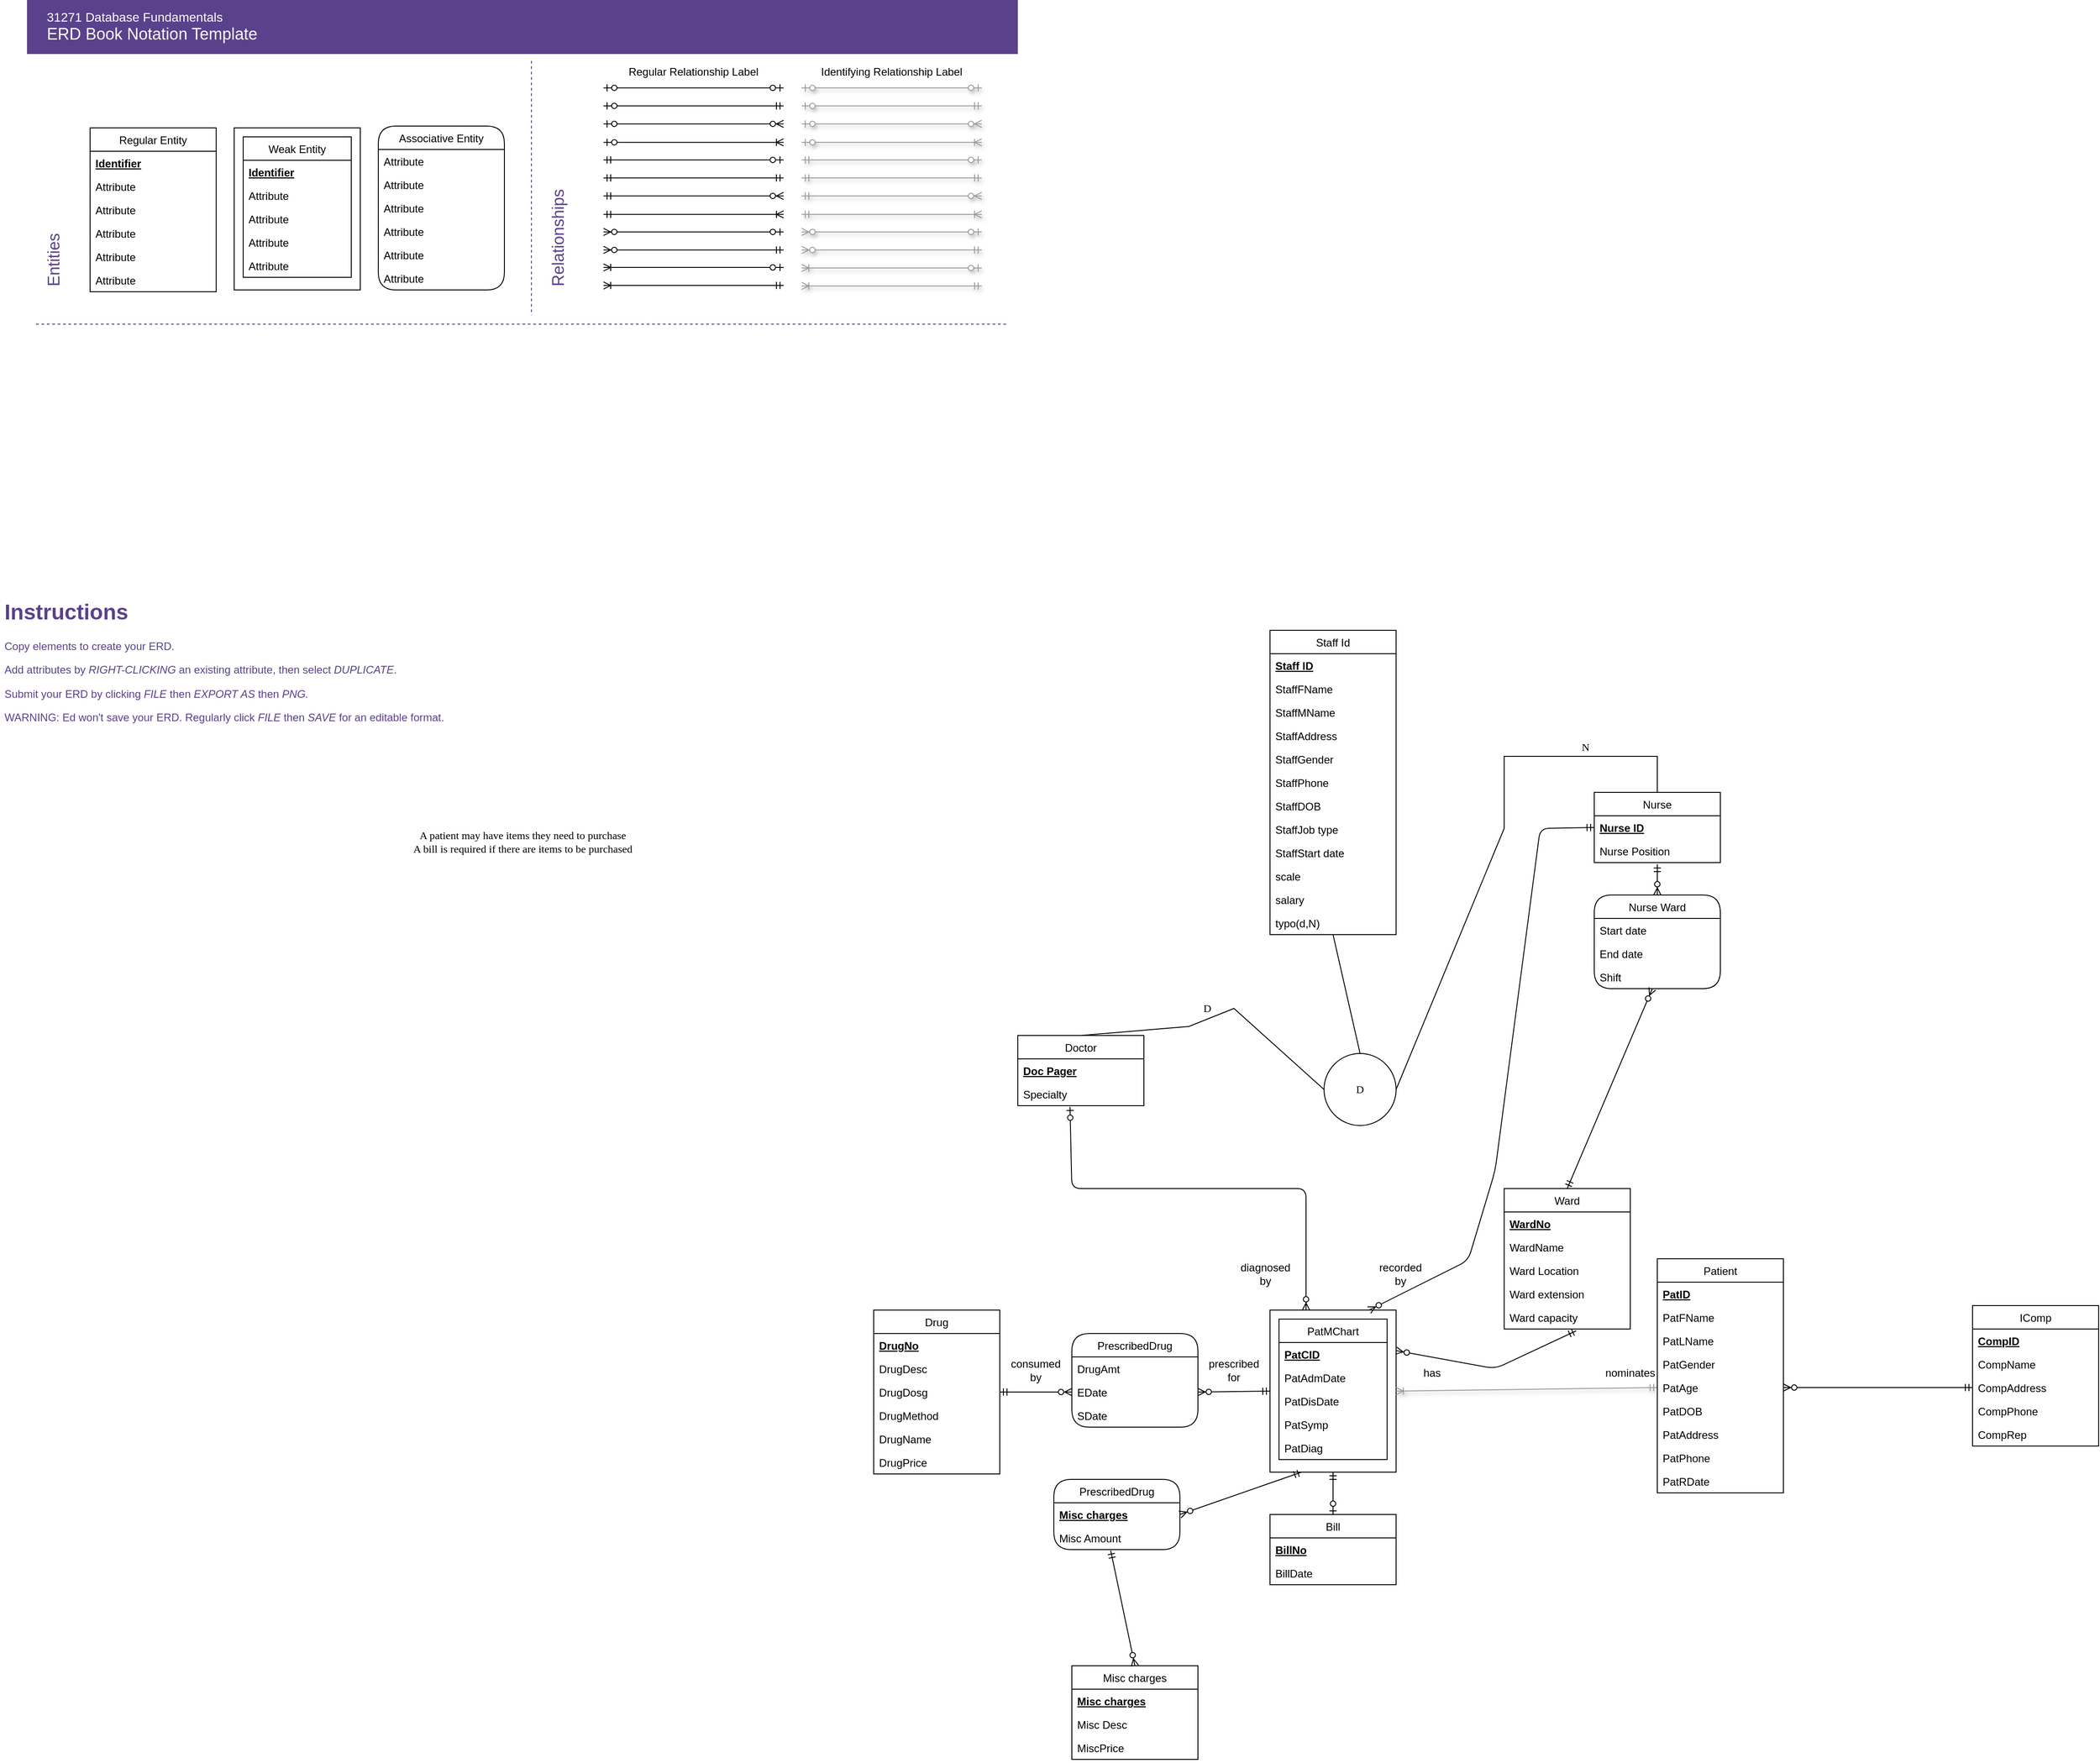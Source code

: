 <mxfile version="17.1.3" type="github"><diagram id="uHXWAfgY_BQdF48aE8OW" name="Page-1"><mxGraphModel dx="4537" dy="2720" grid="1" gridSize="10" guides="1" tooltips="1" connect="1" arrows="1" fold="1" page="1" pageScale="1" pageWidth="1100" pageHeight="850" background="none" math="0" shadow="0"><root><mxCell id="0"/><mxCell id="1" parent="0"/><mxCell id="tiVoxf1GubQrtwCmeqK4-1" value="&lt;font style=&quot;font-size: 14px&quot;&gt;&lt;span style=&quot;white-space: normal&quot;&gt;31271 Database Fundamentals&lt;/span&gt;&lt;br style=&quot;white-space: normal&quot;&gt;&lt;/font&gt;&lt;span style=&quot;font-size: 18px ; white-space: normal&quot;&gt;ERD Book Notation Template&lt;/span&gt;" style="rounded=0;whiteSpace=wrap;html=1;fillColor=#5a418c;strokeColor=none;fontColor=#FFFFFF;align=left;spacingLeft=20;" parent="1" vertex="1"><mxGeometry x="-440" y="-600" width="1100" height="60" as="geometry"/></mxCell><mxCell id="bdP0fujN7K_jf-dvBa7j-1" value="Regular Entity" style="swimlane;fontStyle=0;childLayout=stackLayout;horizontal=1;startSize=26;horizontalStack=0;resizeParent=1;resizeParentMax=0;resizeLast=0;collapsible=1;marginBottom=0;" parent="1" vertex="1"><mxGeometry x="-370" y="-458" width="140" height="182" as="geometry"/></mxCell><mxCell id="bdP0fujN7K_jf-dvBa7j-2" value="Identifier" style="text;strokeColor=none;fillColor=none;align=left;verticalAlign=top;spacingLeft=4;spacingRight=4;overflow=hidden;rotatable=0;points=[[0,0.5],[1,0.5]];portConstraint=eastwest;fontStyle=5" parent="bdP0fujN7K_jf-dvBa7j-1" vertex="1"><mxGeometry y="26" width="140" height="26" as="geometry"/></mxCell><mxCell id="bdP0fujN7K_jf-dvBa7j-3" value="Attribute" style="text;strokeColor=none;fillColor=none;align=left;verticalAlign=top;spacingLeft=4;spacingRight=4;overflow=hidden;rotatable=0;points=[[0,0.5],[1,0.5]];portConstraint=eastwest;" parent="bdP0fujN7K_jf-dvBa7j-1" vertex="1"><mxGeometry y="52" width="140" height="26" as="geometry"/></mxCell><mxCell id="bdP0fujN7K_jf-dvBa7j-4" value="Attribute" style="text;strokeColor=none;fillColor=none;align=left;verticalAlign=top;spacingLeft=4;spacingRight=4;overflow=hidden;rotatable=0;points=[[0,0.5],[1,0.5]];portConstraint=eastwest;" parent="bdP0fujN7K_jf-dvBa7j-1" vertex="1"><mxGeometry y="78" width="140" height="26" as="geometry"/></mxCell><mxCell id="bdP0fujN7K_jf-dvBa7j-7" value="Attribute" style="text;strokeColor=none;fillColor=none;align=left;verticalAlign=top;spacingLeft=4;spacingRight=4;overflow=hidden;rotatable=0;points=[[0,0.5],[1,0.5]];portConstraint=eastwest;" parent="bdP0fujN7K_jf-dvBa7j-1" vertex="1"><mxGeometry y="104" width="140" height="26" as="geometry"/></mxCell><mxCell id="bdP0fujN7K_jf-dvBa7j-8" value="Attribute" style="text;strokeColor=none;fillColor=none;align=left;verticalAlign=top;spacingLeft=4;spacingRight=4;overflow=hidden;rotatable=0;points=[[0,0.5],[1,0.5]];portConstraint=eastwest;" parent="bdP0fujN7K_jf-dvBa7j-1" vertex="1"><mxGeometry y="130" width="140" height="26" as="geometry"/></mxCell><mxCell id="bdP0fujN7K_jf-dvBa7j-9" value="Attribute" style="text;strokeColor=none;fillColor=none;align=left;verticalAlign=top;spacingLeft=4;spacingRight=4;overflow=hidden;rotatable=0;points=[[0,0.5],[1,0.5]];portConstraint=eastwest;" parent="bdP0fujN7K_jf-dvBa7j-1" vertex="1"><mxGeometry y="156" width="140" height="26" as="geometry"/></mxCell><mxCell id="bdP0fujN7K_jf-dvBa7j-17" value="Associative Entity" style="swimlane;fontStyle=0;childLayout=stackLayout;horizontal=1;startSize=26;horizontalStack=0;resizeParent=1;resizeParentMax=0;resizeLast=0;collapsible=1;marginBottom=0;labelBorderColor=none;perimeterSpacing=0;swimlaneFillColor=none;rounded=1;arcSize=25;" parent="1" vertex="1"><mxGeometry x="-50" y="-460" width="140" height="182" as="geometry"/></mxCell><mxCell id="bdP0fujN7K_jf-dvBa7j-19" value="Attribute" style="text;strokeColor=none;fillColor=none;align=left;verticalAlign=top;spacingLeft=4;spacingRight=4;overflow=hidden;rotatable=0;points=[[0,0.5],[1,0.5]];portConstraint=eastwest;" parent="bdP0fujN7K_jf-dvBa7j-17" vertex="1"><mxGeometry y="26" width="140" height="26" as="geometry"/></mxCell><mxCell id="bdP0fujN7K_jf-dvBa7j-20" value="Attribute" style="text;strokeColor=none;fillColor=none;align=left;verticalAlign=top;spacingLeft=4;spacingRight=4;overflow=hidden;rotatable=0;points=[[0,0.5],[1,0.5]];portConstraint=eastwest;" parent="bdP0fujN7K_jf-dvBa7j-17" vertex="1"><mxGeometry y="52" width="140" height="26" as="geometry"/></mxCell><mxCell id="bdP0fujN7K_jf-dvBa7j-21" value="Attribute" style="text;strokeColor=none;fillColor=none;align=left;verticalAlign=top;spacingLeft=4;spacingRight=4;overflow=hidden;rotatable=0;points=[[0,0.5],[1,0.5]];portConstraint=eastwest;" parent="bdP0fujN7K_jf-dvBa7j-17" vertex="1"><mxGeometry y="78" width="140" height="26" as="geometry"/></mxCell><mxCell id="bdP0fujN7K_jf-dvBa7j-22" value="Attribute" style="text;strokeColor=none;fillColor=none;align=left;verticalAlign=top;spacingLeft=4;spacingRight=4;overflow=hidden;rotatable=0;points=[[0,0.5],[1,0.5]];portConstraint=eastwest;" parent="bdP0fujN7K_jf-dvBa7j-17" vertex="1"><mxGeometry y="104" width="140" height="26" as="geometry"/></mxCell><mxCell id="bdP0fujN7K_jf-dvBa7j-23" value="Attribute" style="text;strokeColor=none;fillColor=none;align=left;verticalAlign=top;spacingLeft=4;spacingRight=4;overflow=hidden;rotatable=0;points=[[0,0.5],[1,0.5]];portConstraint=eastwest;" parent="bdP0fujN7K_jf-dvBa7j-17" vertex="1"><mxGeometry y="130" width="140" height="26" as="geometry"/></mxCell><mxCell id="tiVoxf1GubQrtwCmeqK4-78" value="Attribute" style="text;strokeColor=none;fillColor=none;align=left;verticalAlign=top;spacingLeft=4;spacingRight=4;overflow=hidden;rotatable=0;points=[[0,0.5],[1,0.5]];portConstraint=eastwest;" parent="bdP0fujN7K_jf-dvBa7j-17" vertex="1"><mxGeometry y="156" width="140" height="26" as="geometry"/></mxCell><mxCell id="bdP0fujN7K_jf-dvBa7j-25" value="" style="endArrow=ERzeroToOne;html=1;startArrow=ERzeroToOne;startFill=1;endFill=1;" parent="1" edge="1"><mxGeometry width="50" height="50" relative="1" as="geometry"><mxPoint x="200" y="-502.42" as="sourcePoint"/><mxPoint x="400" y="-502.42" as="targetPoint"/></mxGeometry></mxCell><mxCell id="bdP0fujN7K_jf-dvBa7j-27" value="" style="shape=link;html=1;startSize=26;strokeColor=none;" parent="1" edge="1"><mxGeometry width="50" height="50" relative="1" as="geometry"><mxPoint x="420" y="-503.42" as="sourcePoint"/><mxPoint x="620" y="-503.42" as="targetPoint"/></mxGeometry></mxCell><mxCell id="bdP0fujN7K_jf-dvBa7j-29" value="Entities" style="text;html=1;strokeColor=none;fillColor=none;align=left;verticalAlign=middle;whiteSpace=wrap;rounded=0;shadow=0;startSize=26;fontSize=18;fontColor=#5A418C;rotation=-90;" parent="1" vertex="1"><mxGeometry x="-490" y="-370" width="160" height="20" as="geometry"/></mxCell><mxCell id="bdP0fujN7K_jf-dvBa7j-30" value="Relationships" style="text;html=1;strokeColor=none;fillColor=none;align=left;verticalAlign=middle;whiteSpace=wrap;rounded=0;shadow=0;startSize=26;fontSize=18;fontColor=#5A418C;rotation=-90;" parent="1" vertex="1"><mxGeometry x="70" y="-370" width="160" height="20" as="geometry"/></mxCell><mxCell id="bdP0fujN7K_jf-dvBa7j-31" value="&lt;font style=&quot;font-size: 12px&quot;&gt;Regular Relationship Label&lt;/font&gt;" style="text;html=1;strokeColor=none;fillColor=none;align=center;verticalAlign=middle;whiteSpace=wrap;rounded=0;shadow=0;startSize=26;fontSize=18;" parent="1" vertex="1"><mxGeometry x="200" y="-532.42" width="200" height="20" as="geometry"/></mxCell><mxCell id="bdP0fujN7K_jf-dvBa7j-32" value="&lt;font style=&quot;font-size: 12px&quot;&gt;Identifying Relationship Label&lt;/font&gt;" style="text;html=1;strokeColor=none;fillColor=none;align=center;verticalAlign=middle;whiteSpace=wrap;rounded=0;shadow=0;startSize=26;fontSize=18;" parent="1" vertex="1"><mxGeometry x="420" y="-532.42" width="200" height="20" as="geometry"/></mxCell><mxCell id="bdP0fujN7K_jf-dvBa7j-33" value="" style="endArrow=ERmandOne;html=1;startArrow=ERzeroToOne;startFill=1;endFill=0;" parent="1" edge="1"><mxGeometry width="50" height="50" relative="1" as="geometry"><mxPoint x="200" y="-482.42" as="sourcePoint"/><mxPoint x="400" y="-482.42" as="targetPoint"/></mxGeometry></mxCell><mxCell id="bdP0fujN7K_jf-dvBa7j-34" value="" style="endArrow=ERzeroToMany;html=1;startArrow=ERzeroToOne;startFill=1;endFill=1;" parent="1" edge="1"><mxGeometry width="50" height="50" relative="1" as="geometry"><mxPoint x="200" y="-462.42" as="sourcePoint"/><mxPoint x="400" y="-462.42" as="targetPoint"/></mxGeometry></mxCell><mxCell id="bdP0fujN7K_jf-dvBa7j-35" value="" style="endArrow=ERoneToMany;html=1;startArrow=ERzeroToOne;startFill=1;endFill=0;" parent="1" edge="1"><mxGeometry width="50" height="50" relative="1" as="geometry"><mxPoint x="200" y="-441.92" as="sourcePoint"/><mxPoint x="400" y="-441.92" as="targetPoint"/></mxGeometry></mxCell><mxCell id="bdP0fujN7K_jf-dvBa7j-36" value="" style="endArrow=ERzeroToOne;html=1;startArrow=ERmandOne;startFill=0;endFill=1;" parent="1" edge="1"><mxGeometry width="50" height="50" relative="1" as="geometry"><mxPoint x="200" y="-422.42" as="sourcePoint"/><mxPoint x="400" y="-422.42" as="targetPoint"/></mxGeometry></mxCell><mxCell id="bdP0fujN7K_jf-dvBa7j-37" value="" style="endArrow=ERmandOne;html=1;startArrow=ERmandOne;startFill=0;endFill=0;" parent="1" edge="1"><mxGeometry width="50" height="50" relative="1" as="geometry"><mxPoint x="200" y="-402.42" as="sourcePoint"/><mxPoint x="400" y="-402.42" as="targetPoint"/></mxGeometry></mxCell><mxCell id="bdP0fujN7K_jf-dvBa7j-38" value="" style="endArrow=ERzeroToMany;html=1;startArrow=ERmandOne;startFill=0;endFill=1;" parent="1" edge="1"><mxGeometry width="50" height="50" relative="1" as="geometry"><mxPoint x="200" y="-382.42" as="sourcePoint"/><mxPoint x="400" y="-382.42" as="targetPoint"/></mxGeometry></mxCell><mxCell id="bdP0fujN7K_jf-dvBa7j-39" value="" style="endArrow=ERoneToMany;html=1;startArrow=ERmandOne;startFill=0;endFill=0;" parent="1" edge="1"><mxGeometry width="50" height="50" relative="1" as="geometry"><mxPoint x="200" y="-361.92" as="sourcePoint"/><mxPoint x="400" y="-361.92" as="targetPoint"/></mxGeometry></mxCell><mxCell id="bdP0fujN7K_jf-dvBa7j-45" value="" style="group" parent="1" vertex="1" connectable="0"><mxGeometry x="-210" y="-458" width="140" height="180" as="geometry"/></mxCell><mxCell id="bdP0fujN7K_jf-dvBa7j-44" value="" style="group" parent="bdP0fujN7K_jf-dvBa7j-45" vertex="1" connectable="0"><mxGeometry width="140" height="180" as="geometry"/></mxCell><mxCell id="bdP0fujN7K_jf-dvBa7j-24" value="" style="rounded=0;whiteSpace=wrap;html=1;shadow=0;startSize=26;" parent="bdP0fujN7K_jf-dvBa7j-44" vertex="1"><mxGeometry width="140" height="180" as="geometry"/></mxCell><mxCell id="bdP0fujN7K_jf-dvBa7j-10" value="Weak Entity" style="swimlane;fontStyle=0;childLayout=stackLayout;horizontal=1;startSize=26;horizontalStack=0;resizeParent=1;resizeParentMax=0;resizeLast=0;collapsible=1;marginBottom=0;labelBorderColor=none;perimeterSpacing=0;swimlaneFillColor=none;fillColor=#FFFFFF;" parent="bdP0fujN7K_jf-dvBa7j-44" vertex="1"><mxGeometry x="10" y="10" width="120" height="156" as="geometry"/></mxCell><mxCell id="bdP0fujN7K_jf-dvBa7j-11" value="Identifier" style="text;strokeColor=none;fillColor=none;align=left;verticalAlign=top;spacingLeft=4;spacingRight=4;overflow=hidden;rotatable=0;points=[[0,0.5],[1,0.5]];portConstraint=eastwest;fontStyle=5" parent="bdP0fujN7K_jf-dvBa7j-10" vertex="1"><mxGeometry y="26" width="120" height="26" as="geometry"/></mxCell><mxCell id="bdP0fujN7K_jf-dvBa7j-12" value="Attribute" style="text;strokeColor=none;fillColor=none;align=left;verticalAlign=top;spacingLeft=4;spacingRight=4;overflow=hidden;rotatable=0;points=[[0,0.5],[1,0.5]];portConstraint=eastwest;" parent="bdP0fujN7K_jf-dvBa7j-10" vertex="1"><mxGeometry y="52" width="120" height="26" as="geometry"/></mxCell><mxCell id="bdP0fujN7K_jf-dvBa7j-13" value="Attribute" style="text;strokeColor=none;fillColor=none;align=left;verticalAlign=top;spacingLeft=4;spacingRight=4;overflow=hidden;rotatable=0;points=[[0,0.5],[1,0.5]];portConstraint=eastwest;" parent="bdP0fujN7K_jf-dvBa7j-10" vertex="1"><mxGeometry y="78" width="120" height="26" as="geometry"/></mxCell><mxCell id="bdP0fujN7K_jf-dvBa7j-14" value="Attribute" style="text;strokeColor=none;fillColor=none;align=left;verticalAlign=top;spacingLeft=4;spacingRight=4;overflow=hidden;rotatable=0;points=[[0,0.5],[1,0.5]];portConstraint=eastwest;" parent="bdP0fujN7K_jf-dvBa7j-10" vertex="1"><mxGeometry y="104" width="120" height="26" as="geometry"/></mxCell><mxCell id="bdP0fujN7K_jf-dvBa7j-15" value="Attribute" style="text;strokeColor=none;fillColor=none;align=left;verticalAlign=top;spacingLeft=4;spacingRight=4;overflow=hidden;rotatable=0;points=[[0,0.5],[1,0.5]];portConstraint=eastwest;" parent="bdP0fujN7K_jf-dvBa7j-10" vertex="1"><mxGeometry y="130" width="120" height="26" as="geometry"/></mxCell><mxCell id="bdP0fujN7K_jf-dvBa7j-46" value="" style="endArrow=ERzeroToOne;html=1;startArrow=ERzeroToMany;startFill=1;endFill=1;" parent="1" edge="1"><mxGeometry width="50" height="50" relative="1" as="geometry"><mxPoint x="200" y="-342.42" as="sourcePoint"/><mxPoint x="400" y="-342.42" as="targetPoint"/></mxGeometry></mxCell><mxCell id="bdP0fujN7K_jf-dvBa7j-47" value="" style="endArrow=ERmandOne;html=1;startArrow=ERzeroToMany;startFill=1;endFill=0;" parent="1" edge="1"><mxGeometry width="50" height="50" relative="1" as="geometry"><mxPoint x="200" y="-322.42" as="sourcePoint"/><mxPoint x="400" y="-322.42" as="targetPoint"/></mxGeometry></mxCell><mxCell id="bdP0fujN7K_jf-dvBa7j-50" value="" style="endArrow=ERzeroToOne;html=1;startArrow=ERoneToMany;startFill=0;endFill=1;" parent="1" edge="1"><mxGeometry width="50" height="50" relative="1" as="geometry"><mxPoint x="200" y="-302.99" as="sourcePoint"/><mxPoint x="400" y="-302.99" as="targetPoint"/></mxGeometry></mxCell><mxCell id="bdP0fujN7K_jf-dvBa7j-51" value="" style="endArrow=ERmandOne;html=1;startArrow=ERoneToMany;startFill=0;endFill=0;" parent="1" edge="1"><mxGeometry width="50" height="50" relative="1" as="geometry"><mxPoint x="200" y="-282.99" as="sourcePoint"/><mxPoint x="400" y="-282.99" as="targetPoint"/></mxGeometry></mxCell><mxCell id="bdP0fujN7K_jf-dvBa7j-71" value="" style="endArrow=ERzeroToOne;html=1;startArrow=ERzeroToOne;startFill=1;endFill=1;shadow=1;strokeColor=#999999;" parent="1" edge="1"><mxGeometry width="50" height="50" relative="1" as="geometry"><mxPoint x="420" y="-502.42" as="sourcePoint"/><mxPoint x="620" y="-502.42" as="targetPoint"/></mxGeometry></mxCell><mxCell id="bdP0fujN7K_jf-dvBa7j-72" value="" style="endArrow=ERmandOne;html=1;startArrow=ERzeroToOne;startFill=1;endFill=0;shadow=1;strokeColor=#999999;" parent="1" edge="1"><mxGeometry width="50" height="50" relative="1" as="geometry"><mxPoint x="420" y="-482.42" as="sourcePoint"/><mxPoint x="620" y="-482.42" as="targetPoint"/></mxGeometry></mxCell><mxCell id="bdP0fujN7K_jf-dvBa7j-73" value="" style="endArrow=ERzeroToMany;html=1;startArrow=ERzeroToOne;startFill=1;endFill=1;shadow=1;strokeColor=#999999;" parent="1" edge="1"><mxGeometry width="50" height="50" relative="1" as="geometry"><mxPoint x="420" y="-462.42" as="sourcePoint"/><mxPoint x="620" y="-462.42" as="targetPoint"/></mxGeometry></mxCell><mxCell id="bdP0fujN7K_jf-dvBa7j-74" value="" style="endArrow=ERoneToMany;html=1;startArrow=ERzeroToOne;startFill=1;endFill=0;shadow=1;strokeColor=#999999;" parent="1" edge="1"><mxGeometry width="50" height="50" relative="1" as="geometry"><mxPoint x="420" y="-441.92" as="sourcePoint"/><mxPoint x="620" y="-441.92" as="targetPoint"/></mxGeometry></mxCell><mxCell id="bdP0fujN7K_jf-dvBa7j-75" value="" style="endArrow=ERzeroToOne;html=1;startArrow=ERmandOne;startFill=0;endFill=1;shadow=1;strokeColor=#999999;" parent="1" edge="1"><mxGeometry width="50" height="50" relative="1" as="geometry"><mxPoint x="420" y="-422.42" as="sourcePoint"/><mxPoint x="620" y="-422.42" as="targetPoint"/></mxGeometry></mxCell><mxCell id="bdP0fujN7K_jf-dvBa7j-76" value="" style="endArrow=ERmandOne;html=1;startArrow=ERmandOne;startFill=0;endFill=0;shadow=1;strokeColor=#999999;" parent="1" edge="1"><mxGeometry width="50" height="50" relative="1" as="geometry"><mxPoint x="420" y="-402.42" as="sourcePoint"/><mxPoint x="620" y="-402.42" as="targetPoint"/></mxGeometry></mxCell><mxCell id="bdP0fujN7K_jf-dvBa7j-77" value="" style="endArrow=ERzeroToMany;html=1;startArrow=ERmandOne;startFill=0;endFill=1;shadow=1;strokeColor=#999999;" parent="1" edge="1"><mxGeometry width="50" height="50" relative="1" as="geometry"><mxPoint x="420" y="-382.42" as="sourcePoint"/><mxPoint x="620" y="-382.42" as="targetPoint"/></mxGeometry></mxCell><mxCell id="bdP0fujN7K_jf-dvBa7j-78" value="" style="endArrow=ERoneToMany;html=1;startArrow=ERmandOne;startFill=0;endFill=0;shadow=1;strokeColor=#999999;" parent="1" edge="1"><mxGeometry width="50" height="50" relative="1" as="geometry"><mxPoint x="420" y="-361.92" as="sourcePoint"/><mxPoint x="620" y="-361.92" as="targetPoint"/></mxGeometry></mxCell><mxCell id="bdP0fujN7K_jf-dvBa7j-79" value="" style="endArrow=ERzeroToOne;html=1;startArrow=ERzeroToMany;startFill=1;endFill=1;shadow=1;strokeColor=#999999;" parent="1" edge="1"><mxGeometry width="50" height="50" relative="1" as="geometry"><mxPoint x="420" y="-342.42" as="sourcePoint"/><mxPoint x="620" y="-342.42" as="targetPoint"/></mxGeometry></mxCell><mxCell id="bdP0fujN7K_jf-dvBa7j-80" value="" style="endArrow=ERmandOne;html=1;startArrow=ERzeroToMany;startFill=1;endFill=0;shadow=1;strokeColor=#999999;" parent="1" edge="1"><mxGeometry width="50" height="50" relative="1" as="geometry"><mxPoint x="420" y="-322.42" as="sourcePoint"/><mxPoint x="620" y="-322.42" as="targetPoint"/></mxGeometry></mxCell><mxCell id="bdP0fujN7K_jf-dvBa7j-83" value="" style="endArrow=ERzeroToOne;html=1;startArrow=ERoneToMany;startFill=0;endFill=1;shadow=1;strokeColor=#999999;" parent="1" edge="1"><mxGeometry width="50" height="50" relative="1" as="geometry"><mxPoint x="420" y="-302.42" as="sourcePoint"/><mxPoint x="620" y="-302.42" as="targetPoint"/></mxGeometry></mxCell><mxCell id="bdP0fujN7K_jf-dvBa7j-84" value="" style="endArrow=ERmandOne;html=1;startArrow=ERoneToMany;startFill=0;endFill=0;shadow=1;strokeColor=#999999;" parent="1" edge="1"><mxGeometry width="50" height="50" relative="1" as="geometry"><mxPoint x="420" y="-282.42" as="sourcePoint"/><mxPoint x="620" y="-282.42" as="targetPoint"/></mxGeometry></mxCell><mxCell id="tiVoxf1GubQrtwCmeqK4-3" value="" style="endArrow=none;html=1;fontColor=#5A418C;strokeColor=#5A418C;dashed=1;" parent="1" edge="1"><mxGeometry width="50" height="50" relative="1" as="geometry"><mxPoint x="-430" y="-240" as="sourcePoint"/><mxPoint x="650" y="-240" as="targetPoint"/></mxGeometry></mxCell><mxCell id="tiVoxf1GubQrtwCmeqK4-4" value="" style="endArrow=none;html=1;fontColor=#5A418C;strokeColor=#5A418C;dashed=1;" parent="1" edge="1"><mxGeometry width="50" height="50" relative="1" as="geometry"><mxPoint x="120" y="-532.42" as="sourcePoint"/><mxPoint x="120" y="-250" as="targetPoint"/></mxGeometry></mxCell><mxCell id="tiVoxf1GubQrtwCmeqK4-5" value="&lt;h1&gt;Instructions&lt;/h1&gt;&lt;p&gt;&lt;span&gt;Copy elements to create your ERD.&lt;/span&gt;&lt;/p&gt;&lt;p&gt;Add attributes by &lt;i&gt;RIGHT-CLICKING&lt;/i&gt; an existing attribute, then select&amp;nbsp;&lt;i&gt;DUPLICATE&lt;/i&gt;.&lt;/p&gt;&lt;p&gt;&lt;span&gt;Submit your ERD by clicking&amp;nbsp;&lt;/span&gt;&lt;i&gt;FILE&lt;/i&gt;&lt;span&gt; then &lt;/span&gt;&lt;i&gt;EXPORT AS&lt;/i&gt;&lt;span&gt; then&amp;nbsp;&lt;/span&gt;&lt;i&gt;PNG.&lt;/i&gt;&lt;br&gt;&lt;/p&gt;&lt;p&gt;WARNING: Ed won't save your ERD. Regularly click &lt;i&gt;FILE &lt;/i&gt;then &lt;i&gt;SAVE &lt;/i&gt;for an editable format.&lt;/p&gt;&lt;i&gt;&lt;br&gt;&lt;/i&gt;" style="text;html=1;strokeColor=none;fillColor=none;spacing=5;spacingTop=-20;whiteSpace=wrap;overflow=hidden;rounded=0;fontColor=#5A418C;align=left;" parent="1" vertex="1"><mxGeometry x="-470" y="60" width="510" height="150" as="geometry"/></mxCell><mxCell id="NVVWkdem0UoYkDnMdLTG-27" value="" style="group" parent="1" vertex="1" connectable="0"><mxGeometry x="940" y="855" width="140" height="180" as="geometry"/></mxCell><mxCell id="NVVWkdem0UoYkDnMdLTG-28" value="" style="group" parent="NVVWkdem0UoYkDnMdLTG-27" vertex="1" connectable="0"><mxGeometry width="140" height="180" as="geometry"/></mxCell><mxCell id="NVVWkdem0UoYkDnMdLTG-29" value="" style="rounded=0;whiteSpace=wrap;html=1;shadow=0;startSize=26;" parent="NVVWkdem0UoYkDnMdLTG-28" vertex="1"><mxGeometry width="140" height="180" as="geometry"/></mxCell><mxCell id="NVVWkdem0UoYkDnMdLTG-30" value="PatMChart" style="swimlane;fontStyle=0;childLayout=stackLayout;horizontal=1;startSize=26;horizontalStack=0;resizeParent=1;resizeParentMax=0;resizeLast=0;collapsible=1;marginBottom=0;labelBorderColor=none;perimeterSpacing=0;swimlaneFillColor=none;fillColor=#FFFFFF;" parent="NVVWkdem0UoYkDnMdLTG-28" vertex="1"><mxGeometry x="10" y="10" width="120" height="156" as="geometry"/></mxCell><mxCell id="NVVWkdem0UoYkDnMdLTG-31" value="PatCID" style="text;strokeColor=none;fillColor=none;align=left;verticalAlign=top;spacingLeft=4;spacingRight=4;overflow=hidden;rotatable=0;points=[[0,0.5],[1,0.5]];portConstraint=eastwest;fontStyle=5" parent="NVVWkdem0UoYkDnMdLTG-30" vertex="1"><mxGeometry y="26" width="120" height="26" as="geometry"/></mxCell><mxCell id="NVVWkdem0UoYkDnMdLTG-32" value="PatAdmDate" style="text;strokeColor=none;fillColor=none;align=left;verticalAlign=top;spacingLeft=4;spacingRight=4;overflow=hidden;rotatable=0;points=[[0,0.5],[1,0.5]];portConstraint=eastwest;" parent="NVVWkdem0UoYkDnMdLTG-30" vertex="1"><mxGeometry y="52" width="120" height="26" as="geometry"/></mxCell><mxCell id="NVVWkdem0UoYkDnMdLTG-33" value="PatDisDate" style="text;strokeColor=none;fillColor=none;align=left;verticalAlign=top;spacingLeft=4;spacingRight=4;overflow=hidden;rotatable=0;points=[[0,0.5],[1,0.5]];portConstraint=eastwest;" parent="NVVWkdem0UoYkDnMdLTG-30" vertex="1"><mxGeometry y="78" width="120" height="26" as="geometry"/></mxCell><mxCell id="NVVWkdem0UoYkDnMdLTG-34" value="PatSymp" style="text;strokeColor=none;fillColor=none;align=left;verticalAlign=top;spacingLeft=4;spacingRight=4;overflow=hidden;rotatable=0;points=[[0,0.5],[1,0.5]];portConstraint=eastwest;" parent="NVVWkdem0UoYkDnMdLTG-30" vertex="1"><mxGeometry y="104" width="120" height="26" as="geometry"/></mxCell><mxCell id="NVVWkdem0UoYkDnMdLTG-35" value="PatDiag" style="text;strokeColor=none;fillColor=none;align=left;verticalAlign=top;spacingLeft=4;spacingRight=4;overflow=hidden;rotatable=0;points=[[0,0.5],[1,0.5]];portConstraint=eastwest;" parent="NVVWkdem0UoYkDnMdLTG-30" vertex="1"><mxGeometry y="130" width="120" height="26" as="geometry"/></mxCell><mxCell id="NVVWkdem0UoYkDnMdLTG-50" value="" style="endArrow=ERzeroToMany;html=1;startArrow=ERmandOne;startFill=0;endFill=1;exitX=1;exitY=0.5;exitDx=0;exitDy=0;entryX=0;entryY=0.5;entryDx=0;entryDy=0;" parent="1" source="NVVWkdem0UoYkDnMdLTG-39" target="NVVWkdem0UoYkDnMdLTG-45" edge="1"><mxGeometry width="50" height="50" relative="1" as="geometry"><mxPoint x="650" y="854" as="sourcePoint"/><mxPoint x="850" y="854" as="targetPoint"/></mxGeometry></mxCell><mxCell id="NVVWkdem0UoYkDnMdLTG-51" value="" style="endArrow=ERzeroToMany;html=1;startArrow=ERmandOne;startFill=0;endFill=1;exitX=0;exitY=0.5;exitDx=0;exitDy=0;entryX=1;entryY=0.5;entryDx=0;entryDy=0;" parent="1" source="NVVWkdem0UoYkDnMdLTG-29" target="NVVWkdem0UoYkDnMdLTG-45" edge="1"><mxGeometry width="50" height="50" relative="1" as="geometry"><mxPoint x="650" y="956" as="sourcePoint"/><mxPoint x="730" y="956" as="targetPoint"/></mxGeometry></mxCell><mxCell id="NVVWkdem0UoYkDnMdLTG-53" value="" style="endArrow=ERoneToMany;html=1;startArrow=ERmandOne;startFill=0;endFill=0;shadow=1;strokeColor=#999999;entryX=1;entryY=0.5;entryDx=0;entryDy=0;exitX=0;exitY=0.5;exitDx=0;exitDy=0;" parent="1" source="NVVWkdem0UoYkDnMdLTG-13" target="NVVWkdem0UoYkDnMdLTG-29" edge="1"><mxGeometry width="50" height="50" relative="1" as="geometry"><mxPoint x="1330" y="514.08" as="sourcePoint"/><mxPoint x="1530" y="514.08" as="targetPoint"/></mxGeometry></mxCell><mxCell id="NVVWkdem0UoYkDnMdLTG-54" value="" style="endArrow=ERzeroToMany;html=1;startArrow=ERmandOne;startFill=0;endFill=1;exitX=0;exitY=0.5;exitDx=0;exitDy=0;entryX=1;entryY=0.5;entryDx=0;entryDy=0;" parent="1" source="NVVWkdem0UoYkDnMdLTG-4" target="NVVWkdem0UoYkDnMdLTG-13" edge="1"><mxGeometry width="50" height="50" relative="1" as="geometry"><mxPoint x="1220" y="686" as="sourcePoint"/><mxPoint x="1420" y="686" as="targetPoint"/></mxGeometry></mxCell><mxCell id="NVVWkdem0UoYkDnMdLTG-55" value="consumed by" style="text;html=1;strokeColor=none;fillColor=none;align=center;verticalAlign=middle;whiteSpace=wrap;rounded=0;" parent="1" vertex="1"><mxGeometry x="660" y="912" width="40" height="20" as="geometry"/></mxCell><mxCell id="NVVWkdem0UoYkDnMdLTG-56" value="prescribed for" style="text;html=1;strokeColor=none;fillColor=none;align=center;verticalAlign=middle;whiteSpace=wrap;rounded=0;" parent="1" vertex="1"><mxGeometry x="880" y="912" width="40" height="20" as="geometry"/></mxCell><mxCell id="NVVWkdem0UoYkDnMdLTG-57" value="has" style="text;html=1;strokeColor=none;fillColor=none;align=center;verticalAlign=middle;whiteSpace=wrap;rounded=0;" parent="1" vertex="1"><mxGeometry x="1100" y="915" width="40" height="20" as="geometry"/></mxCell><mxCell id="NVVWkdem0UoYkDnMdLTG-58" value="nominates" style="text;html=1;strokeColor=none;fillColor=none;align=center;verticalAlign=middle;whiteSpace=wrap;rounded=0;" parent="1" vertex="1"><mxGeometry x="1320" y="915" width="40" height="20" as="geometry"/></mxCell><mxCell id="NVVWkdem0UoYkDnMdLTG-36" value="Drug" style="swimlane;fontStyle=0;childLayout=stackLayout;horizontal=1;startSize=26;horizontalStack=0;resizeParent=1;resizeParentMax=0;resizeLast=0;collapsible=1;marginBottom=0;" parent="1" vertex="1"><mxGeometry x="500" y="855" width="140" height="182" as="geometry"/></mxCell><mxCell id="NVVWkdem0UoYkDnMdLTG-37" value="DrugNo" style="text;strokeColor=none;fillColor=none;align=left;verticalAlign=top;spacingLeft=4;spacingRight=4;overflow=hidden;rotatable=0;points=[[0,0.5],[1,0.5]];portConstraint=eastwest;fontStyle=5" parent="NVVWkdem0UoYkDnMdLTG-36" vertex="1"><mxGeometry y="26" width="140" height="26" as="geometry"/></mxCell><mxCell id="NVVWkdem0UoYkDnMdLTG-38" value="DrugDesc" style="text;strokeColor=none;fillColor=none;align=left;verticalAlign=top;spacingLeft=4;spacingRight=4;overflow=hidden;rotatable=0;points=[[0,0.5],[1,0.5]];portConstraint=eastwest;" parent="NVVWkdem0UoYkDnMdLTG-36" vertex="1"><mxGeometry y="52" width="140" height="26" as="geometry"/></mxCell><mxCell id="NVVWkdem0UoYkDnMdLTG-39" value="DrugDosg" style="text;strokeColor=none;fillColor=none;align=left;verticalAlign=top;spacingLeft=4;spacingRight=4;overflow=hidden;rotatable=0;points=[[0,0.5],[1,0.5]];portConstraint=eastwest;" parent="NVVWkdem0UoYkDnMdLTG-36" vertex="1"><mxGeometry y="78" width="140" height="26" as="geometry"/></mxCell><mxCell id="NVVWkdem0UoYkDnMdLTG-40" value="DrugMethod" style="text;strokeColor=none;fillColor=none;align=left;verticalAlign=top;spacingLeft=4;spacingRight=4;overflow=hidden;rotatable=0;points=[[0,0.5],[1,0.5]];portConstraint=eastwest;" parent="NVVWkdem0UoYkDnMdLTG-36" vertex="1"><mxGeometry y="104" width="140" height="26" as="geometry"/></mxCell><mxCell id="NVVWkdem0UoYkDnMdLTG-41" value="DrugName" style="text;strokeColor=none;fillColor=none;align=left;verticalAlign=top;spacingLeft=4;spacingRight=4;overflow=hidden;rotatable=0;points=[[0,0.5],[1,0.5]];portConstraint=eastwest;" parent="NVVWkdem0UoYkDnMdLTG-36" vertex="1"><mxGeometry y="130" width="140" height="26" as="geometry"/></mxCell><mxCell id="NVVWkdem0UoYkDnMdLTG-42" value="DrugPrice" style="text;strokeColor=none;fillColor=none;align=left;verticalAlign=top;spacingLeft=4;spacingRight=4;overflow=hidden;rotatable=0;points=[[0,0.5],[1,0.5]];portConstraint=eastwest;" parent="NVVWkdem0UoYkDnMdLTG-36" vertex="1"><mxGeometry y="156" width="140" height="26" as="geometry"/></mxCell><mxCell id="NVVWkdem0UoYkDnMdLTG-43" value="PrescribedDrug" style="swimlane;fontStyle=0;childLayout=stackLayout;horizontal=1;startSize=26;horizontalStack=0;resizeParent=1;resizeParentMax=0;resizeLast=0;collapsible=1;marginBottom=0;labelBorderColor=none;perimeterSpacing=0;swimlaneFillColor=none;rounded=1;arcSize=25;" parent="1" vertex="1"><mxGeometry x="720" y="881" width="140" height="104" as="geometry"/></mxCell><mxCell id="NVVWkdem0UoYkDnMdLTG-44" value="DrugAmt" style="text;strokeColor=none;fillColor=none;align=left;verticalAlign=top;spacingLeft=4;spacingRight=4;overflow=hidden;rotatable=0;points=[[0,0.5],[1,0.5]];portConstraint=eastwest;" parent="NVVWkdem0UoYkDnMdLTG-43" vertex="1"><mxGeometry y="26" width="140" height="26" as="geometry"/></mxCell><mxCell id="NVVWkdem0UoYkDnMdLTG-45" value="EDate" style="text;strokeColor=none;fillColor=none;align=left;verticalAlign=top;spacingLeft=4;spacingRight=4;overflow=hidden;rotatable=0;points=[[0,0.5],[1,0.5]];portConstraint=eastwest;" parent="NVVWkdem0UoYkDnMdLTG-43" vertex="1"><mxGeometry y="52" width="140" height="26" as="geometry"/></mxCell><mxCell id="NVVWkdem0UoYkDnMdLTG-46" value="SDate" style="text;strokeColor=none;fillColor=none;align=left;verticalAlign=top;spacingLeft=4;spacingRight=4;overflow=hidden;rotatable=0;points=[[0,0.5],[1,0.5]];portConstraint=eastwest;" parent="NVVWkdem0UoYkDnMdLTG-43" vertex="1"><mxGeometry y="78" width="140" height="26" as="geometry"/></mxCell><mxCell id="NVVWkdem0UoYkDnMdLTG-8" value="Patient" style="swimlane;fontStyle=0;childLayout=stackLayout;horizontal=1;startSize=26;horizontalStack=0;resizeParent=1;resizeParentMax=0;resizeLast=0;collapsible=1;marginBottom=0;" parent="1" vertex="1"><mxGeometry x="1370" y="798" width="140" height="260" as="geometry"/></mxCell><mxCell id="NVVWkdem0UoYkDnMdLTG-9" value="PatID" style="text;strokeColor=none;fillColor=none;align=left;verticalAlign=top;spacingLeft=4;spacingRight=4;overflow=hidden;rotatable=0;points=[[0,0.5],[1,0.5]];portConstraint=eastwest;fontStyle=5" parent="NVVWkdem0UoYkDnMdLTG-8" vertex="1"><mxGeometry y="26" width="140" height="26" as="geometry"/></mxCell><mxCell id="NVVWkdem0UoYkDnMdLTG-10" value="PatFName" style="text;strokeColor=none;fillColor=none;align=left;verticalAlign=top;spacingLeft=4;spacingRight=4;overflow=hidden;rotatable=0;points=[[0,0.5],[1,0.5]];portConstraint=eastwest;" parent="NVVWkdem0UoYkDnMdLTG-8" vertex="1"><mxGeometry y="52" width="140" height="26" as="geometry"/></mxCell><mxCell id="NVVWkdem0UoYkDnMdLTG-11" value="PatLName" style="text;strokeColor=none;fillColor=none;align=left;verticalAlign=top;spacingLeft=4;spacingRight=4;overflow=hidden;rotatable=0;points=[[0,0.5],[1,0.5]];portConstraint=eastwest;" parent="NVVWkdem0UoYkDnMdLTG-8" vertex="1"><mxGeometry y="78" width="140" height="26" as="geometry"/></mxCell><mxCell id="NVVWkdem0UoYkDnMdLTG-12" value="PatGender" style="text;strokeColor=none;fillColor=none;align=left;verticalAlign=top;spacingLeft=4;spacingRight=4;overflow=hidden;rotatable=0;points=[[0,0.5],[1,0.5]];portConstraint=eastwest;" parent="NVVWkdem0UoYkDnMdLTG-8" vertex="1"><mxGeometry y="104" width="140" height="26" as="geometry"/></mxCell><mxCell id="NVVWkdem0UoYkDnMdLTG-13" value="PatAge" style="text;strokeColor=none;fillColor=none;align=left;verticalAlign=top;spacingLeft=4;spacingRight=4;overflow=hidden;rotatable=0;points=[[0,0.5],[1,0.5]];portConstraint=eastwest;" parent="NVVWkdem0UoYkDnMdLTG-8" vertex="1"><mxGeometry y="130" width="140" height="26" as="geometry"/></mxCell><mxCell id="NVVWkdem0UoYkDnMdLTG-14" value="PatDOB" style="text;strokeColor=none;fillColor=none;align=left;verticalAlign=top;spacingLeft=4;spacingRight=4;overflow=hidden;rotatable=0;points=[[0,0.5],[1,0.5]];portConstraint=eastwest;" parent="NVVWkdem0UoYkDnMdLTG-8" vertex="1"><mxGeometry y="156" width="140" height="26" as="geometry"/></mxCell><mxCell id="NVVWkdem0UoYkDnMdLTG-15" value="PatAddress" style="text;strokeColor=none;fillColor=none;align=left;verticalAlign=top;spacingLeft=4;spacingRight=4;overflow=hidden;rotatable=0;points=[[0,0.5],[1,0.5]];portConstraint=eastwest;" parent="NVVWkdem0UoYkDnMdLTG-8" vertex="1"><mxGeometry y="182" width="140" height="26" as="geometry"/></mxCell><mxCell id="NVVWkdem0UoYkDnMdLTG-16" value="PatPhone" style="text;strokeColor=none;fillColor=none;align=left;verticalAlign=top;spacingLeft=4;spacingRight=4;overflow=hidden;rotatable=0;points=[[0,0.5],[1,0.5]];portConstraint=eastwest;" parent="NVVWkdem0UoYkDnMdLTG-8" vertex="1"><mxGeometry y="208" width="140" height="26" as="geometry"/></mxCell><mxCell id="NVVWkdem0UoYkDnMdLTG-17" value="PatRDate" style="text;strokeColor=none;fillColor=none;align=left;verticalAlign=top;spacingLeft=4;spacingRight=4;overflow=hidden;rotatable=0;points=[[0,0.5],[1,0.5]];portConstraint=eastwest;" parent="NVVWkdem0UoYkDnMdLTG-8" vertex="1"><mxGeometry y="234" width="140" height="26" as="geometry"/></mxCell><mxCell id="NVVWkdem0UoYkDnMdLTG-1" value="IComp" style="swimlane;fontStyle=0;childLayout=stackLayout;horizontal=1;startSize=26;horizontalStack=0;resizeParent=1;resizeParentMax=0;resizeLast=0;collapsible=1;marginBottom=0;" parent="1" vertex="1"><mxGeometry x="1720" y="850" width="140" height="156" as="geometry"/></mxCell><mxCell id="NVVWkdem0UoYkDnMdLTG-2" value="CompID" style="text;strokeColor=none;fillColor=none;align=left;verticalAlign=top;spacingLeft=4;spacingRight=4;overflow=hidden;rotatable=0;points=[[0,0.5],[1,0.5]];portConstraint=eastwest;fontStyle=5" parent="NVVWkdem0UoYkDnMdLTG-1" vertex="1"><mxGeometry y="26" width="140" height="26" as="geometry"/></mxCell><mxCell id="NVVWkdem0UoYkDnMdLTG-3" value="CompName" style="text;strokeColor=none;fillColor=none;align=left;verticalAlign=top;spacingLeft=4;spacingRight=4;overflow=hidden;rotatable=0;points=[[0,0.5],[1,0.5]];portConstraint=eastwest;" parent="NVVWkdem0UoYkDnMdLTG-1" vertex="1"><mxGeometry y="52" width="140" height="26" as="geometry"/></mxCell><mxCell id="NVVWkdem0UoYkDnMdLTG-4" value="CompAddress" style="text;strokeColor=none;fillColor=none;align=left;verticalAlign=top;spacingLeft=4;spacingRight=4;overflow=hidden;rotatable=0;points=[[0,0.5],[1,0.5]];portConstraint=eastwest;" parent="NVVWkdem0UoYkDnMdLTG-1" vertex="1"><mxGeometry y="78" width="140" height="26" as="geometry"/></mxCell><mxCell id="NVVWkdem0UoYkDnMdLTG-5" value="CompPhone" style="text;strokeColor=none;fillColor=none;align=left;verticalAlign=top;spacingLeft=4;spacingRight=4;overflow=hidden;rotatable=0;points=[[0,0.5],[1,0.5]];portConstraint=eastwest;" parent="NVVWkdem0UoYkDnMdLTG-1" vertex="1"><mxGeometry y="104" width="140" height="26" as="geometry"/></mxCell><mxCell id="NVVWkdem0UoYkDnMdLTG-6" value="CompRep" style="text;strokeColor=none;fillColor=none;align=left;verticalAlign=top;spacingLeft=4;spacingRight=4;overflow=hidden;rotatable=0;points=[[0,0.5],[1,0.5]];portConstraint=eastwest;" parent="NVVWkdem0UoYkDnMdLTG-1" vertex="1"><mxGeometry y="130" width="140" height="26" as="geometry"/></mxCell><mxCell id="NVVWkdem0UoYkDnMdLTG-59" value="Doctor" style="swimlane;fontStyle=0;childLayout=stackLayout;horizontal=1;startSize=26;horizontalStack=0;resizeParent=1;resizeParentMax=0;resizeLast=0;collapsible=1;marginBottom=0;" parent="1" vertex="1"><mxGeometry x="660" y="550" width="140" height="78" as="geometry"/></mxCell><mxCell id="NVVWkdem0UoYkDnMdLTG-60" value="Doc Pager" style="text;strokeColor=none;fillColor=none;align=left;verticalAlign=top;spacingLeft=4;spacingRight=4;overflow=hidden;rotatable=0;points=[[0,0.5],[1,0.5]];portConstraint=eastwest;fontStyle=5" parent="NVVWkdem0UoYkDnMdLTG-59" vertex="1"><mxGeometry y="26" width="140" height="26" as="geometry"/></mxCell><mxCell id="NVVWkdem0UoYkDnMdLTG-61" value="Specialty" style="text;strokeColor=none;fillColor=none;align=left;verticalAlign=top;spacingLeft=4;spacingRight=4;overflow=hidden;rotatable=0;points=[[0,0.5],[1,0.5]];portConstraint=eastwest;" parent="NVVWkdem0UoYkDnMdLTG-59" vertex="1"><mxGeometry y="52" width="140" height="26" as="geometry"/></mxCell><mxCell id="NVVWkdem0UoYkDnMdLTG-70" value="" style="endArrow=ERzeroToMany;html=1;startArrow=ERmandOne;startFill=0;endFill=1;entryX=0.75;entryY=0;entryDx=0;entryDy=0;exitX=0;exitY=0.5;exitDx=0;exitDy=0;" parent="1" edge="1" source="2hZ_vur5avTGQSbEb_xN-37"><mxGeometry width="50" height="50" relative="1" as="geometry"><mxPoint x="1240" y="320" as="sourcePoint"/><mxPoint x="1050" y="855" as="targetPoint"/><Array as="points"><mxPoint x="1240" y="320"/><mxPoint x="1190" y="700"/><mxPoint x="1160" y="800"/></Array></mxGeometry></mxCell><mxCell id="NVVWkdem0UoYkDnMdLTG-71" value="" style="endArrow=ERzeroToMany;html=1;startArrow=ERzeroToOne;startFill=1;endFill=1;entryX=0.25;entryY=0;entryDx=0;entryDy=0;exitX=0.414;exitY=1.051;exitDx=0;exitDy=0;exitPerimeter=0;" parent="1" edge="1" source="NVVWkdem0UoYkDnMdLTG-61"><mxGeometry width="50" height="50" relative="1" as="geometry"><mxPoint x="760" y="670" as="sourcePoint"/><mxPoint x="980" y="855" as="targetPoint"/><Array as="points"><mxPoint x="720" y="720"/><mxPoint x="980" y="720"/></Array></mxGeometry></mxCell><mxCell id="NVVWkdem0UoYkDnMdLTG-72" value="recorded by" style="text;html=1;strokeColor=none;fillColor=none;align=center;verticalAlign=middle;whiteSpace=wrap;rounded=0;" parent="1" vertex="1"><mxGeometry x="1065" y="805" width="40" height="20" as="geometry"/></mxCell><mxCell id="NVVWkdem0UoYkDnMdLTG-73" value="diagnosed by" style="text;html=1;strokeColor=none;fillColor=none;align=center;verticalAlign=middle;whiteSpace=wrap;rounded=0;" parent="1" vertex="1"><mxGeometry x="915" y="805" width="40" height="20" as="geometry"/></mxCell><mxCell id="2hZ_vur5avTGQSbEb_xN-5" value="Misc charges" style="swimlane;fontStyle=0;childLayout=stackLayout;horizontal=1;startSize=26;horizontalStack=0;resizeParent=1;resizeParentMax=0;resizeLast=0;collapsible=1;marginBottom=0;" vertex="1" parent="1"><mxGeometry x="720" y="1250" width="140" height="104" as="geometry"/></mxCell><mxCell id="2hZ_vur5avTGQSbEb_xN-6" value="Misc charges&#10;" style="text;strokeColor=none;fillColor=none;align=left;verticalAlign=top;spacingLeft=4;spacingRight=4;overflow=hidden;rotatable=0;points=[[0,0.5],[1,0.5]];portConstraint=eastwest;fontStyle=5" vertex="1" parent="2hZ_vur5avTGQSbEb_xN-5"><mxGeometry y="26" width="140" height="26" as="geometry"/></mxCell><mxCell id="2hZ_vur5avTGQSbEb_xN-7" value="Misc Desc" style="text;strokeColor=none;fillColor=none;align=left;verticalAlign=top;spacingLeft=4;spacingRight=4;overflow=hidden;rotatable=0;points=[[0,0.5],[1,0.5]];portConstraint=eastwest;" vertex="1" parent="2hZ_vur5avTGQSbEb_xN-5"><mxGeometry y="52" width="140" height="26" as="geometry"/></mxCell><mxCell id="2hZ_vur5avTGQSbEb_xN-11" value="MiscPrice" style="text;strokeColor=none;fillColor=none;align=left;verticalAlign=top;spacingLeft=4;spacingRight=4;overflow=hidden;rotatable=0;points=[[0,0.5],[1,0.5]];portConstraint=eastwest;" vertex="1" parent="2hZ_vur5avTGQSbEb_xN-5"><mxGeometry y="78" width="140" height="26" as="geometry"/></mxCell><mxCell id="2hZ_vur5avTGQSbEb_xN-8" value="Bill" style="swimlane;fontStyle=0;childLayout=stackLayout;horizontal=1;startSize=26;horizontalStack=0;resizeParent=1;resizeParentMax=0;resizeLast=0;collapsible=1;marginBottom=0;" vertex="1" parent="1"><mxGeometry x="940" y="1082" width="140" height="78" as="geometry"/></mxCell><mxCell id="2hZ_vur5avTGQSbEb_xN-9" value="BillNo" style="text;strokeColor=none;fillColor=none;align=left;verticalAlign=top;spacingLeft=4;spacingRight=4;overflow=hidden;rotatable=0;points=[[0,0.5],[1,0.5]];portConstraint=eastwest;fontStyle=5" vertex="1" parent="2hZ_vur5avTGQSbEb_xN-8"><mxGeometry y="26" width="140" height="26" as="geometry"/></mxCell><mxCell id="2hZ_vur5avTGQSbEb_xN-10" value="BillDate" style="text;strokeColor=none;fillColor=none;align=left;verticalAlign=top;spacingLeft=4;spacingRight=4;overflow=hidden;rotatable=0;points=[[0,0.5],[1,0.5]];portConstraint=eastwest;" vertex="1" parent="2hZ_vur5avTGQSbEb_xN-8"><mxGeometry y="52" width="140" height="26" as="geometry"/></mxCell><mxCell id="2hZ_vur5avTGQSbEb_xN-12" value="&lt;font face=&quot;Verdana&quot;&gt;A patient may have items they need to purchase&lt;br&gt;A bill is required if there are items to be purchased&lt;/font&gt;" style="text;html=1;align=center;verticalAlign=middle;resizable=0;points=[];autosize=1;strokeColor=none;fillColor=none;" vertex="1" parent="1"><mxGeometry x="-50" y="320" width="320" height="30" as="geometry"/></mxCell><mxCell id="2hZ_vur5avTGQSbEb_xN-14" value="Ward" style="swimlane;fontStyle=0;childLayout=stackLayout;horizontal=1;startSize=26;horizontalStack=0;resizeParent=1;resizeParentMax=0;resizeLast=0;collapsible=1;marginBottom=0;" vertex="1" parent="1"><mxGeometry x="1200" y="720" width="140" height="156" as="geometry"/></mxCell><mxCell id="2hZ_vur5avTGQSbEb_xN-15" value="WardNo" style="text;strokeColor=none;fillColor=none;align=left;verticalAlign=top;spacingLeft=4;spacingRight=4;overflow=hidden;rotatable=0;points=[[0,0.5],[1,0.5]];portConstraint=eastwest;fontStyle=5" vertex="1" parent="2hZ_vur5avTGQSbEb_xN-14"><mxGeometry y="26" width="140" height="26" as="geometry"/></mxCell><mxCell id="2hZ_vur5avTGQSbEb_xN-16" value="WardName" style="text;strokeColor=none;fillColor=none;align=left;verticalAlign=top;spacingLeft=4;spacingRight=4;overflow=hidden;rotatable=0;points=[[0,0.5],[1,0.5]];portConstraint=eastwest;" vertex="1" parent="2hZ_vur5avTGQSbEb_xN-14"><mxGeometry y="52" width="140" height="26" as="geometry"/></mxCell><mxCell id="2hZ_vur5avTGQSbEb_xN-17" value="Ward Location" style="text;strokeColor=none;fillColor=none;align=left;verticalAlign=top;spacingLeft=4;spacingRight=4;overflow=hidden;rotatable=0;points=[[0,0.5],[1,0.5]];portConstraint=eastwest;" vertex="1" parent="2hZ_vur5avTGQSbEb_xN-14"><mxGeometry y="78" width="140" height="26" as="geometry"/></mxCell><mxCell id="2hZ_vur5avTGQSbEb_xN-18" value="Ward extension" style="text;strokeColor=none;fillColor=none;align=left;verticalAlign=top;spacingLeft=4;spacingRight=4;overflow=hidden;rotatable=0;points=[[0,0.5],[1,0.5]];portConstraint=eastwest;" vertex="1" parent="2hZ_vur5avTGQSbEb_xN-14"><mxGeometry y="104" width="140" height="26" as="geometry"/></mxCell><mxCell id="2hZ_vur5avTGQSbEb_xN-19" value="Ward capacity" style="text;strokeColor=none;fillColor=none;align=left;verticalAlign=top;spacingLeft=4;spacingRight=4;overflow=hidden;rotatable=0;points=[[0,0.5],[1,0.5]];portConstraint=eastwest;" vertex="1" parent="2hZ_vur5avTGQSbEb_xN-14"><mxGeometry y="130" width="140" height="26" as="geometry"/></mxCell><mxCell id="2hZ_vur5avTGQSbEb_xN-20" value="" style="endArrow=ERmandOne;html=1;startArrow=ERzeroToOne;startFill=1;endFill=0;entryX=0.5;entryY=1;entryDx=0;entryDy=0;exitX=0.5;exitY=0;exitDx=0;exitDy=0;" edge="1" parent="1" source="2hZ_vur5avTGQSbEb_xN-8" target="NVVWkdem0UoYkDnMdLTG-29"><mxGeometry width="50" height="50" relative="1" as="geometry"><mxPoint x="700" y="1062" as="sourcePoint"/><mxPoint x="900" y="1062" as="targetPoint"/></mxGeometry></mxCell><mxCell id="2hZ_vur5avTGQSbEb_xN-21" value="" style="endArrow=ERmandOne;html=1;startArrow=ERzeroToMany;startFill=1;endFill=0;exitX=1;exitY=0.25;exitDx=0;exitDy=0;entryX=0.571;entryY=1.077;entryDx=0;entryDy=0;entryPerimeter=0;" edge="1" parent="1" source="NVVWkdem0UoYkDnMdLTG-29" target="2hZ_vur5avTGQSbEb_xN-19"><mxGeometry width="50" height="50" relative="1" as="geometry"><mxPoint x="820" y="420" as="sourcePoint"/><mxPoint x="1020" y="420" as="targetPoint"/><Array as="points"><mxPoint x="1190" y="920"/></Array></mxGeometry></mxCell><mxCell id="2hZ_vur5avTGQSbEb_xN-22" value="" style="endArrow=ERmandOne;html=1;startArrow=ERzeroToMany;startFill=1;endFill=0;entryX=0.25;entryY=1;entryDx=0;entryDy=0;exitX=1;exitY=0.5;exitDx=0;exitDy=0;" edge="1" parent="1" source="2hZ_vur5avTGQSbEb_xN-24" target="NVVWkdem0UoYkDnMdLTG-29"><mxGeometry width="50" height="50" relative="1" as="geometry"><mxPoint x="880.0" y="1132" as="sourcePoint"/><mxPoint x="915" y="1062" as="targetPoint"/></mxGeometry></mxCell><mxCell id="2hZ_vur5avTGQSbEb_xN-27" value="" style="endArrow=ERmandOne;html=1;startArrow=ERzeroToMany;startFill=1;endFill=0;exitX=0.5;exitY=0;exitDx=0;exitDy=0;entryX=0.451;entryY=1.04;entryDx=0;entryDy=0;entryPerimeter=0;" edge="1" parent="1" source="2hZ_vur5avTGQSbEb_xN-5" target="2hZ_vur5avTGQSbEb_xN-25"><mxGeometry width="50" height="50" relative="1" as="geometry"><mxPoint x="790" y="1242" as="sourcePoint"/><mxPoint x="806.709" y="1184" as="targetPoint"/></mxGeometry></mxCell><mxCell id="2hZ_vur5avTGQSbEb_xN-28" value="PrescribedDrug" style="swimlane;fontStyle=0;childLayout=stackLayout;horizontal=1;startSize=26;horizontalStack=0;resizeParent=1;resizeParentMax=0;resizeLast=0;collapsible=1;marginBottom=0;labelBorderColor=none;perimeterSpacing=0;swimlaneFillColor=none;rounded=1;arcSize=25;" vertex="1" parent="1"><mxGeometry x="700" y="1043" width="140" height="78" as="geometry"/></mxCell><mxCell id="2hZ_vur5avTGQSbEb_xN-24" value="Misc charges&#10;" style="text;strokeColor=none;fillColor=none;align=left;verticalAlign=top;spacingLeft=4;spacingRight=4;overflow=hidden;rotatable=0;points=[[0,0.5],[1,0.5]];portConstraint=eastwest;fontStyle=5" vertex="1" parent="2hZ_vur5avTGQSbEb_xN-28"><mxGeometry y="26" width="140" height="26" as="geometry"/></mxCell><mxCell id="2hZ_vur5avTGQSbEb_xN-25" value="Misc Amount" style="text;strokeColor=none;fillColor=none;align=left;verticalAlign=top;spacingLeft=4;spacingRight=4;overflow=hidden;rotatable=0;points=[[0,0.5],[1,0.5]];portConstraint=eastwest;" vertex="1" parent="2hZ_vur5avTGQSbEb_xN-28"><mxGeometry y="52" width="140" height="26" as="geometry"/></mxCell><mxCell id="2hZ_vur5avTGQSbEb_xN-32" value="Nurse Ward" style="swimlane;fontStyle=0;childLayout=stackLayout;horizontal=1;startSize=26;horizontalStack=0;resizeParent=1;resizeParentMax=0;resizeLast=0;collapsible=1;marginBottom=0;labelBorderColor=none;perimeterSpacing=0;swimlaneFillColor=none;rounded=1;arcSize=25;" vertex="1" parent="1"><mxGeometry x="1300" y="394" width="140" height="104" as="geometry"/></mxCell><mxCell id="2hZ_vur5avTGQSbEb_xN-33" value="Start date" style="text;strokeColor=none;fillColor=none;align=left;verticalAlign=top;spacingLeft=4;spacingRight=4;overflow=hidden;rotatable=0;points=[[0,0.5],[1,0.5]];portConstraint=eastwest;" vertex="1" parent="2hZ_vur5avTGQSbEb_xN-32"><mxGeometry y="26" width="140" height="26" as="geometry"/></mxCell><mxCell id="2hZ_vur5avTGQSbEb_xN-34" value="End date" style="text;strokeColor=none;fillColor=none;align=left;verticalAlign=top;spacingLeft=4;spacingRight=4;overflow=hidden;rotatable=0;points=[[0,0.5],[1,0.5]];portConstraint=eastwest;" vertex="1" parent="2hZ_vur5avTGQSbEb_xN-32"><mxGeometry y="52" width="140" height="26" as="geometry"/></mxCell><mxCell id="2hZ_vur5avTGQSbEb_xN-35" value="Shift" style="text;strokeColor=none;fillColor=none;align=left;verticalAlign=top;spacingLeft=4;spacingRight=4;overflow=hidden;rotatable=0;points=[[0,0.5],[1,0.5]];portConstraint=eastwest;" vertex="1" parent="2hZ_vur5avTGQSbEb_xN-32"><mxGeometry y="78" width="140" height="26" as="geometry"/></mxCell><mxCell id="2hZ_vur5avTGQSbEb_xN-36" value="Nurse" style="swimlane;fontStyle=0;childLayout=stackLayout;horizontal=1;startSize=26;horizontalStack=0;resizeParent=1;resizeParentMax=0;resizeLast=0;collapsible=1;marginBottom=0;" vertex="1" parent="1"><mxGeometry x="1300" y="280" width="140" height="78" as="geometry"/></mxCell><mxCell id="2hZ_vur5avTGQSbEb_xN-37" value="Nurse ID" style="text;strokeColor=none;fillColor=none;align=left;verticalAlign=top;spacingLeft=4;spacingRight=4;overflow=hidden;rotatable=0;points=[[0,0.5],[1,0.5]];portConstraint=eastwest;fontStyle=5" vertex="1" parent="2hZ_vur5avTGQSbEb_xN-36"><mxGeometry y="26" width="140" height="26" as="geometry"/></mxCell><mxCell id="2hZ_vur5avTGQSbEb_xN-38" value="Nurse Position" style="text;strokeColor=none;fillColor=none;align=left;verticalAlign=top;spacingLeft=4;spacingRight=4;overflow=hidden;rotatable=0;points=[[0,0.5],[1,0.5]];portConstraint=eastwest;" vertex="1" parent="2hZ_vur5avTGQSbEb_xN-36"><mxGeometry y="52" width="140" height="26" as="geometry"/></mxCell><mxCell id="2hZ_vur5avTGQSbEb_xN-39" value="" style="endArrow=ERmandOne;html=1;startArrow=ERzeroToMany;startFill=1;endFill=0;exitX=0.5;exitY=0;exitDx=0;exitDy=0;" edge="1" parent="1" source="2hZ_vur5avTGQSbEb_xN-32"><mxGeometry width="50" height="50" relative="1" as="geometry"><mxPoint x="1100" y="380.0" as="sourcePoint"/><mxPoint x="1370" y="360" as="targetPoint"/></mxGeometry></mxCell><mxCell id="2hZ_vur5avTGQSbEb_xN-40" value="" style="endArrow=ERmandOne;html=1;startArrow=ERzeroToMany;startFill=1;endFill=0;entryX=0.5;entryY=0;entryDx=0;entryDy=0;" edge="1" parent="1" source="2hZ_vur5avTGQSbEb_xN-35" target="2hZ_vur5avTGQSbEb_xN-14"><mxGeometry width="50" height="50" relative="1" as="geometry"><mxPoint x="1140" y="520.0" as="sourcePoint"/><mxPoint x="1340" y="520.0" as="targetPoint"/></mxGeometry></mxCell><mxCell id="2hZ_vur5avTGQSbEb_xN-41" value="D" style="ellipse;whiteSpace=wrap;html=1;aspect=fixed;fontFamily=Verdana;" vertex="1" parent="1"><mxGeometry x="1000" y="570" width="80" height="80" as="geometry"/></mxCell><mxCell id="2hZ_vur5avTGQSbEb_xN-43" value="" style="endArrow=none;html=1;rounded=0;fontFamily=Verdana;entryX=1;entryY=0.5;entryDx=0;entryDy=0;exitX=0.5;exitY=0;exitDx=0;exitDy=0;" edge="1" parent="1" source="2hZ_vur5avTGQSbEb_xN-36" target="2hZ_vur5avTGQSbEb_xN-41"><mxGeometry width="50" height="50" relative="1" as="geometry"><mxPoint x="970" y="450" as="sourcePoint"/><mxPoint x="1020" y="400" as="targetPoint"/><Array as="points"><mxPoint x="1370" y="240"/><mxPoint x="1200" y="240"/><mxPoint x="1200" y="320"/></Array></mxGeometry></mxCell><mxCell id="2hZ_vur5avTGQSbEb_xN-45" value="" style="endArrow=none;html=1;rounded=0;fontFamily=Verdana;entryX=0;entryY=0.5;entryDx=0;entryDy=0;exitX=0.5;exitY=0;exitDx=0;exitDy=0;" edge="1" parent="1" source="NVVWkdem0UoYkDnMdLTG-59" target="2hZ_vur5avTGQSbEb_xN-41"><mxGeometry width="50" height="50" relative="1" as="geometry"><mxPoint x="890" y="460" as="sourcePoint"/><mxPoint x="940" y="410" as="targetPoint"/><Array as="points"><mxPoint x="850" y="540"/><mxPoint x="900" y="520"/></Array></mxGeometry></mxCell><mxCell id="2hZ_vur5avTGQSbEb_xN-46" value="D" style="text;html=1;align=center;verticalAlign=middle;resizable=0;points=[];autosize=1;strokeColor=none;fillColor=none;fontFamily=Verdana;" vertex="1" parent="1"><mxGeometry x="860" y="510" width="20" height="20" as="geometry"/></mxCell><mxCell id="2hZ_vur5avTGQSbEb_xN-47" value="N" style="text;html=1;align=center;verticalAlign=middle;resizable=0;points=[];autosize=1;strokeColor=none;fillColor=none;fontFamily=Verdana;" vertex="1" parent="1"><mxGeometry x="1280" y="220" width="20" height="20" as="geometry"/></mxCell><mxCell id="2hZ_vur5avTGQSbEb_xN-48" value="Staff Id" style="swimlane;fontStyle=0;childLayout=stackLayout;horizontal=1;startSize=26;horizontalStack=0;resizeParent=1;resizeParentMax=0;resizeLast=0;collapsible=1;marginBottom=0;" vertex="1" parent="1"><mxGeometry x="940" y="100" width="140" height="338" as="geometry"/></mxCell><mxCell id="2hZ_vur5avTGQSbEb_xN-49" value="Staff ID" style="text;strokeColor=none;fillColor=none;align=left;verticalAlign=top;spacingLeft=4;spacingRight=4;overflow=hidden;rotatable=0;points=[[0,0.5],[1,0.5]];portConstraint=eastwest;fontStyle=5" vertex="1" parent="2hZ_vur5avTGQSbEb_xN-48"><mxGeometry y="26" width="140" height="26" as="geometry"/></mxCell><mxCell id="2hZ_vur5avTGQSbEb_xN-50" value="StaffFName" style="text;strokeColor=none;fillColor=none;align=left;verticalAlign=top;spacingLeft=4;spacingRight=4;overflow=hidden;rotatable=0;points=[[0,0.5],[1,0.5]];portConstraint=eastwest;" vertex="1" parent="2hZ_vur5avTGQSbEb_xN-48"><mxGeometry y="52" width="140" height="26" as="geometry"/></mxCell><mxCell id="2hZ_vur5avTGQSbEb_xN-52" value="StaffMName" style="text;strokeColor=none;fillColor=none;align=left;verticalAlign=top;spacingLeft=4;spacingRight=4;overflow=hidden;rotatable=0;points=[[0,0.5],[1,0.5]];portConstraint=eastwest;" vertex="1" parent="2hZ_vur5avTGQSbEb_xN-48"><mxGeometry y="78" width="140" height="26" as="geometry"/></mxCell><mxCell id="2hZ_vur5avTGQSbEb_xN-53" value="StaffAddress" style="text;strokeColor=none;fillColor=none;align=left;verticalAlign=top;spacingLeft=4;spacingRight=4;overflow=hidden;rotatable=0;points=[[0,0.5],[1,0.5]];portConstraint=eastwest;" vertex="1" parent="2hZ_vur5avTGQSbEb_xN-48"><mxGeometry y="104" width="140" height="26" as="geometry"/></mxCell><mxCell id="2hZ_vur5avTGQSbEb_xN-59" value="StaffGender" style="text;strokeColor=none;fillColor=none;align=left;verticalAlign=top;spacingLeft=4;spacingRight=4;overflow=hidden;rotatable=0;points=[[0,0.5],[1,0.5]];portConstraint=eastwest;" vertex="1" parent="2hZ_vur5avTGQSbEb_xN-48"><mxGeometry y="130" width="140" height="26" as="geometry"/></mxCell><mxCell id="2hZ_vur5avTGQSbEb_xN-63" value="StaffPhone" style="text;strokeColor=none;fillColor=none;align=left;verticalAlign=top;spacingLeft=4;spacingRight=4;overflow=hidden;rotatable=0;points=[[0,0.5],[1,0.5]];portConstraint=eastwest;" vertex="1" parent="2hZ_vur5avTGQSbEb_xN-48"><mxGeometry y="156" width="140" height="26" as="geometry"/></mxCell><mxCell id="2hZ_vur5avTGQSbEb_xN-62" value="StaffDOB" style="text;strokeColor=none;fillColor=none;align=left;verticalAlign=top;spacingLeft=4;spacingRight=4;overflow=hidden;rotatable=0;points=[[0,0.5],[1,0.5]];portConstraint=eastwest;" vertex="1" parent="2hZ_vur5avTGQSbEb_xN-48"><mxGeometry y="182" width="140" height="26" as="geometry"/></mxCell><mxCell id="2hZ_vur5avTGQSbEb_xN-61" value="StaffJob type" style="text;strokeColor=none;fillColor=none;align=left;verticalAlign=top;spacingLeft=4;spacingRight=4;overflow=hidden;rotatable=0;points=[[0,0.5],[1,0.5]];portConstraint=eastwest;" vertex="1" parent="2hZ_vur5avTGQSbEb_xN-48"><mxGeometry y="208" width="140" height="26" as="geometry"/></mxCell><mxCell id="2hZ_vur5avTGQSbEb_xN-60" value="StaffStart date" style="text;strokeColor=none;fillColor=none;align=left;verticalAlign=top;spacingLeft=4;spacingRight=4;overflow=hidden;rotatable=0;points=[[0,0.5],[1,0.5]];portConstraint=eastwest;" vertex="1" parent="2hZ_vur5avTGQSbEb_xN-48"><mxGeometry y="234" width="140" height="26" as="geometry"/></mxCell><mxCell id="2hZ_vur5avTGQSbEb_xN-55" value="scale" style="text;strokeColor=none;fillColor=none;align=left;verticalAlign=top;spacingLeft=4;spacingRight=4;overflow=hidden;rotatable=0;points=[[0,0.5],[1,0.5]];portConstraint=eastwest;" vertex="1" parent="2hZ_vur5avTGQSbEb_xN-48"><mxGeometry y="260" width="140" height="26" as="geometry"/></mxCell><mxCell id="2hZ_vur5avTGQSbEb_xN-56" value="salary" style="text;strokeColor=none;fillColor=none;align=left;verticalAlign=top;spacingLeft=4;spacingRight=4;overflow=hidden;rotatable=0;points=[[0,0.5],[1,0.5]];portConstraint=eastwest;" vertex="1" parent="2hZ_vur5avTGQSbEb_xN-48"><mxGeometry y="286" width="140" height="26" as="geometry"/></mxCell><mxCell id="2hZ_vur5avTGQSbEb_xN-57" value="typo(d,N)" style="text;strokeColor=none;fillColor=none;align=left;verticalAlign=top;spacingLeft=4;spacingRight=4;overflow=hidden;rotatable=0;points=[[0,0.5],[1,0.5]];portConstraint=eastwest;" vertex="1" parent="2hZ_vur5avTGQSbEb_xN-48"><mxGeometry y="312" width="140" height="26" as="geometry"/></mxCell><mxCell id="2hZ_vur5avTGQSbEb_xN-64" value="" style="endArrow=none;html=1;rounded=0;fontFamily=Verdana;exitX=0.5;exitY=1;exitDx=0;exitDy=0;entryX=0.5;entryY=0;entryDx=0;entryDy=0;" edge="1" parent="1" source="2hZ_vur5avTGQSbEb_xN-48" target="2hZ_vur5avTGQSbEb_xN-41"><mxGeometry width="50" height="50" relative="1" as="geometry"><mxPoint x="1110" y="180" as="sourcePoint"/><mxPoint x="1160" y="130" as="targetPoint"/></mxGeometry></mxCell></root></mxGraphModel></diagram></mxfile>